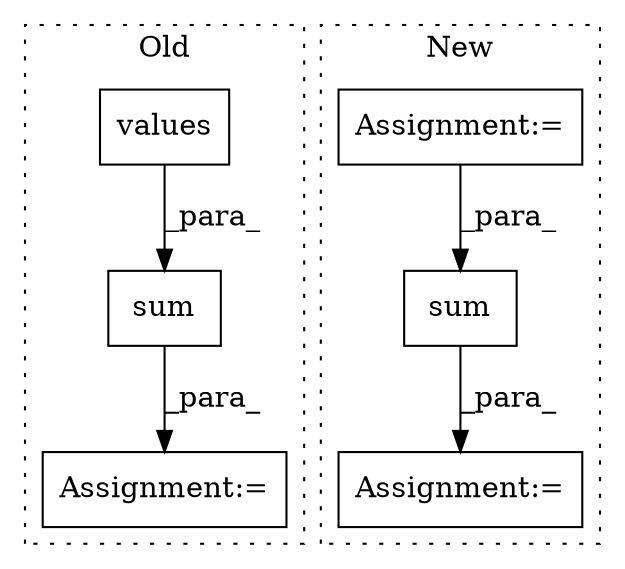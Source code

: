 digraph G {
subgraph cluster0 {
1 [label="values" a="32" s="904" l="8" shape="box"];
4 [label="Assignment:=" a="7" s="936" l="1" shape="box"];
6 [label="sum" a="32" s="938,957" l="4,1" shape="box"];
label = "Old";
style="dotted";
}
subgraph cluster1 {
2 [label="sum" a="32" s="709,727" l="4,1" shape="box"];
3 [label="Assignment:=" a="7" s="431" l="12" shape="box"];
5 [label="Assignment:=" a="7" s="751" l="1" shape="box"];
label = "New";
style="dotted";
}
1 -> 6 [label="_para_"];
2 -> 5 [label="_para_"];
3 -> 2 [label="_para_"];
6 -> 4 [label="_para_"];
}